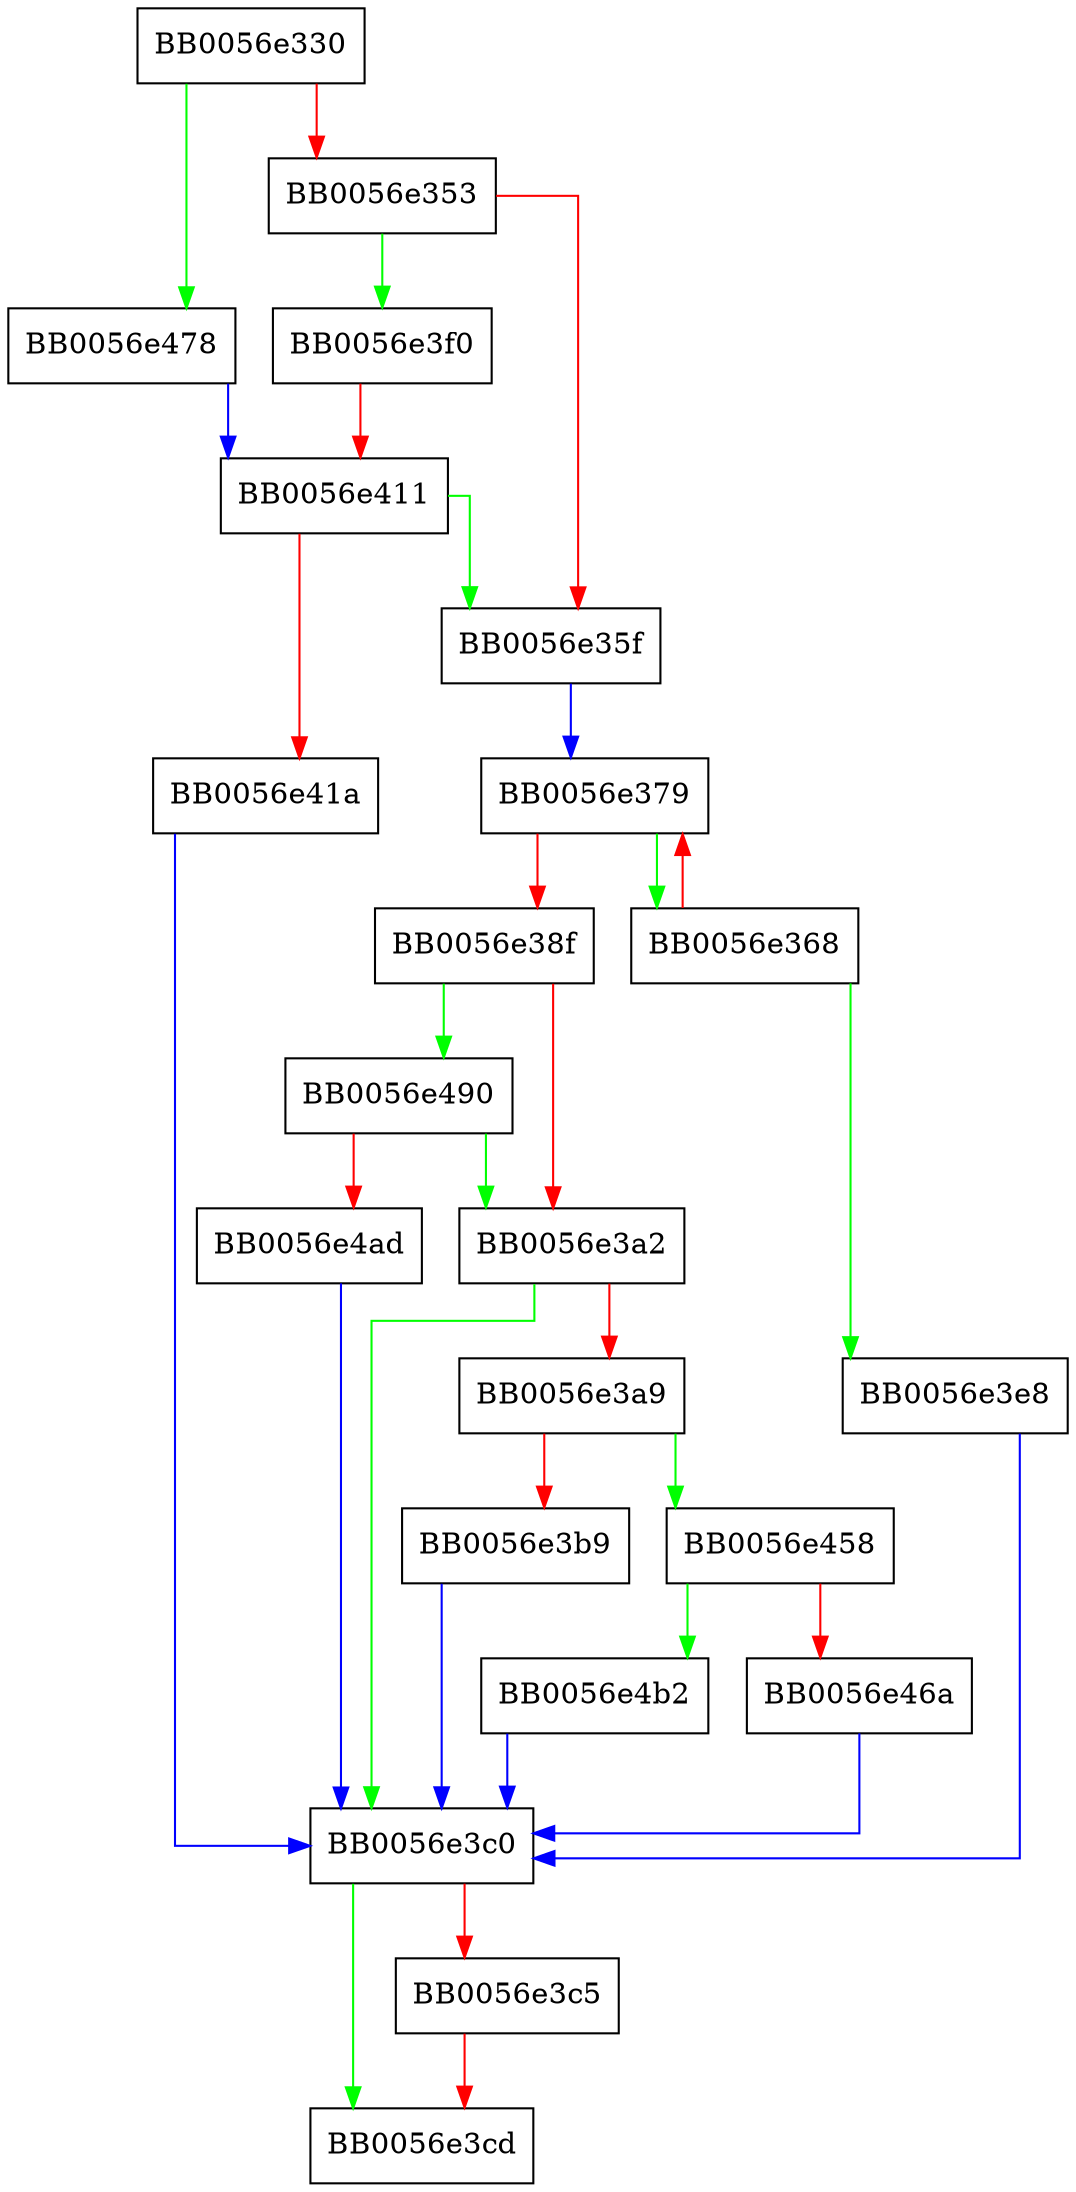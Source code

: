 digraph cms_copy_content {
  node [shape="box"];
  graph [splines=ortho];
  BB0056e330 -> BB0056e478 [color="green"];
  BB0056e330 -> BB0056e353 [color="red"];
  BB0056e353 -> BB0056e3f0 [color="green"];
  BB0056e353 -> BB0056e35f [color="red"];
  BB0056e35f -> BB0056e379 [color="blue"];
  BB0056e368 -> BB0056e3e8 [color="green"];
  BB0056e368 -> BB0056e379 [color="red"];
  BB0056e379 -> BB0056e368 [color="green"];
  BB0056e379 -> BB0056e38f [color="red"];
  BB0056e38f -> BB0056e490 [color="green"];
  BB0056e38f -> BB0056e3a2 [color="red"];
  BB0056e3a2 -> BB0056e3c0 [color="green"];
  BB0056e3a2 -> BB0056e3a9 [color="red"];
  BB0056e3a9 -> BB0056e458 [color="green"];
  BB0056e3a9 -> BB0056e3b9 [color="red"];
  BB0056e3b9 -> BB0056e3c0 [color="blue"];
  BB0056e3c0 -> BB0056e3cd [color="green"];
  BB0056e3c0 -> BB0056e3c5 [color="red"];
  BB0056e3c5 -> BB0056e3cd [color="red"];
  BB0056e3e8 -> BB0056e3c0 [color="blue"];
  BB0056e3f0 -> BB0056e411 [color="red"];
  BB0056e411 -> BB0056e35f [color="green"];
  BB0056e411 -> BB0056e41a [color="red"];
  BB0056e41a -> BB0056e3c0 [color="blue"];
  BB0056e458 -> BB0056e4b2 [color="green"];
  BB0056e458 -> BB0056e46a [color="red"];
  BB0056e46a -> BB0056e3c0 [color="blue"];
  BB0056e478 -> BB0056e411 [color="blue"];
  BB0056e490 -> BB0056e3a2 [color="green"];
  BB0056e490 -> BB0056e4ad [color="red"];
  BB0056e4ad -> BB0056e3c0 [color="blue"];
  BB0056e4b2 -> BB0056e3c0 [color="blue"];
}